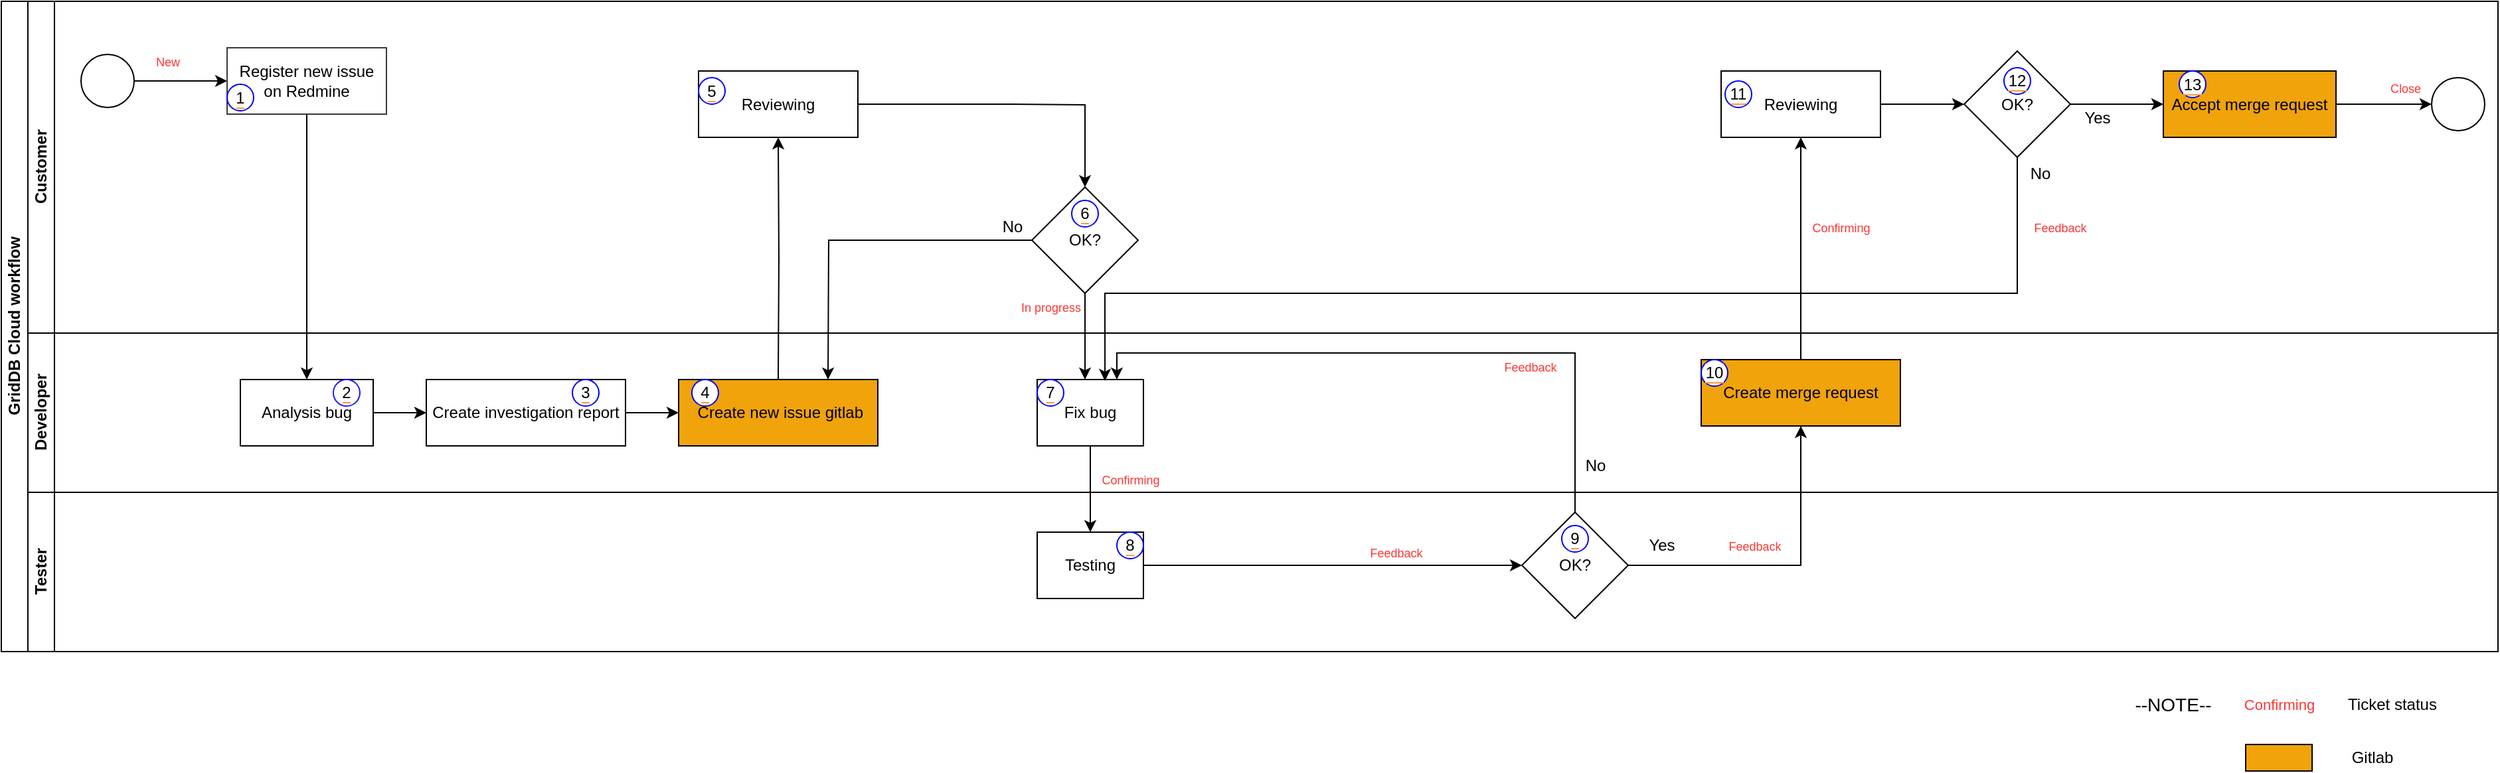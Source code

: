 <mxfile version="14.4.3" type="github">
  <diagram id="prtHgNgQTEPvFCAcTncT" name="Page-1">
    <mxGraphModel dx="1422" dy="794" grid="1" gridSize="10" guides="1" tooltips="1" connect="1" arrows="1" fold="1" page="1" pageScale="1" pageWidth="827" pageHeight="1169" math="0" shadow="0">
      <root>
        <mxCell id="0" />
        <mxCell id="1" parent="0" />
        <mxCell id="dNxyNK7c78bLwvsdeMH5-19" value="GridDB Cloud workflow" style="swimlane;html=1;childLayout=stackLayout;resizeParent=1;resizeParentMax=0;horizontal=0;startSize=20;horizontalStack=0;" parent="1" vertex="1">
          <mxGeometry x="120" y="120" width="1880" height="490" as="geometry" />
        </mxCell>
        <mxCell id="dNxyNK7c78bLwvsdeMH5-38" style="edgeStyle=orthogonalEdgeStyle;rounded=0;orthogonalLoop=1;jettySize=auto;html=1;endArrow=classic;endFill=1;" parent="dNxyNK7c78bLwvsdeMH5-19" edge="1">
          <mxGeometry relative="1" as="geometry">
            <Array as="points">
              <mxPoint x="180" y="340" />
              <mxPoint x="400" y="340" />
            </Array>
            <mxPoint x="180" y="210" as="sourcePoint" />
          </mxGeometry>
        </mxCell>
        <mxCell id="7Ez9JlqMwkRRpGyR5oRL-40" style="edgeStyle=orthogonalEdgeStyle;rounded=0;orthogonalLoop=1;jettySize=auto;html=1;exitX=0;exitY=0.5;exitDx=0;exitDy=0;entryX=0.75;entryY=0;entryDx=0;entryDy=0;" parent="dNxyNK7c78bLwvsdeMH5-19" source="7Ez9JlqMwkRRpGyR5oRL-3" edge="1">
          <mxGeometry relative="1" as="geometry">
            <mxPoint x="622.5" y="285" as="targetPoint" />
          </mxGeometry>
        </mxCell>
        <mxCell id="7Ez9JlqMwkRRpGyR5oRL-41" style="edgeStyle=orthogonalEdgeStyle;rounded=0;orthogonalLoop=1;jettySize=auto;html=1;exitX=0.5;exitY=1;exitDx=0;exitDy=0;entryX=0.5;entryY=0;entryDx=0;entryDy=0;" parent="dNxyNK7c78bLwvsdeMH5-19" source="7Ez9JlqMwkRRpGyR5oRL-3" edge="1">
          <mxGeometry relative="1" as="geometry">
            <mxPoint x="816" y="285" as="targetPoint" />
          </mxGeometry>
        </mxCell>
        <mxCell id="7Ez9JlqMwkRRpGyR5oRL-43" style="edgeStyle=orthogonalEdgeStyle;rounded=0;orthogonalLoop=1;jettySize=auto;html=1;exitX=0.5;exitY=0;exitDx=0;exitDy=0;entryX=0.5;entryY=1;entryDx=0;entryDy=0;" parent="dNxyNK7c78bLwvsdeMH5-19" target="7Ez9JlqMwkRRpGyR5oRL-2" edge="1">
          <mxGeometry relative="1" as="geometry">
            <mxPoint x="585" y="285" as="sourcePoint" />
          </mxGeometry>
        </mxCell>
        <mxCell id="7Ez9JlqMwkRRpGyR5oRL-44" style="edgeStyle=orthogonalEdgeStyle;rounded=0;orthogonalLoop=1;jettySize=auto;html=1;exitX=0.5;exitY=1;exitDx=0;exitDy=0;" parent="dNxyNK7c78bLwvsdeMH5-19" source="7Ez9JlqMwkRRpGyR5oRL-11" edge="1">
          <mxGeometry relative="1" as="geometry">
            <mxPoint x="230" y="285" as="targetPoint" />
          </mxGeometry>
        </mxCell>
        <mxCell id="dNxyNK7c78bLwvsdeMH5-20" value="Customer" style="swimlane;html=1;startSize=20;horizontal=0;" parent="dNxyNK7c78bLwvsdeMH5-19" vertex="1">
          <mxGeometry x="20" width="1860" height="250" as="geometry" />
        </mxCell>
        <mxCell id="7Ez9JlqMwkRRpGyR5oRL-3" value="OK?" style="rhombus;whiteSpace=wrap;html=1;" parent="dNxyNK7c78bLwvsdeMH5-20" vertex="1">
          <mxGeometry x="756" y="140" width="80" height="80" as="geometry" />
        </mxCell>
        <mxCell id="7Ez9JlqMwkRRpGyR5oRL-21" value="&lt;font color=&quot;#000000&quot; style=&quot;background-color: rgb(255 , 255 , 255)&quot;&gt;6&lt;/font&gt;" style="ellipse;whiteSpace=wrap;html=1;aspect=fixed;labelBackgroundColor=#FF9933;fontColor=#CC6600;strokeColor=#0000FF;fillColor=#FFFFFF;" parent="dNxyNK7c78bLwvsdeMH5-20" vertex="1">
          <mxGeometry x="786" y="150" width="20" height="20" as="geometry" />
        </mxCell>
        <mxCell id="7Ez9JlqMwkRRpGyR5oRL-47" style="edgeStyle=orthogonalEdgeStyle;rounded=0;orthogonalLoop=1;jettySize=auto;html=1;exitX=1;exitY=0.5;exitDx=0;exitDy=0;entryX=0;entryY=0.5;entryDx=0;entryDy=0;" parent="dNxyNK7c78bLwvsdeMH5-20" source="dNxyNK7c78bLwvsdeMH5-23" target="7Ez9JlqMwkRRpGyR5oRL-11" edge="1">
          <mxGeometry relative="1" as="geometry" />
        </mxCell>
        <mxCell id="dNxyNK7c78bLwvsdeMH5-23" value="" style="ellipse;whiteSpace=wrap;html=1;" parent="dNxyNK7c78bLwvsdeMH5-20" vertex="1">
          <mxGeometry x="40" y="40" width="40" height="40" as="geometry" />
        </mxCell>
        <mxCell id="7Ez9JlqMwkRRpGyR5oRL-2" value="Reviewing" style="rounded=0;whiteSpace=wrap;html=1;fontFamily=Helvetica;fontSize=12;fontColor=#000000;align=center;" parent="dNxyNK7c78bLwvsdeMH5-20" vertex="1">
          <mxGeometry x="505" y="52.5" width="120" height="50" as="geometry" />
        </mxCell>
        <mxCell id="7Ez9JlqMwkRRpGyR5oRL-4" value="No" style="text;html=1;align=center;verticalAlign=middle;resizable=0;points=[];autosize=1;" parent="dNxyNK7c78bLwvsdeMH5-20" vertex="1">
          <mxGeometry x="726" y="160" width="30" height="20" as="geometry" />
        </mxCell>
        <mxCell id="7Ez9JlqMwkRRpGyR5oRL-6" value="Reviewing" style="rounded=0;whiteSpace=wrap;html=1;fontFamily=Helvetica;fontSize=12;fontColor=#000000;align=center;" parent="dNxyNK7c78bLwvsdeMH5-20" vertex="1">
          <mxGeometry x="1275" y="52.5" width="120" height="50" as="geometry" />
        </mxCell>
        <mxCell id="7Ez9JlqMwkRRpGyR5oRL-7" style="edgeStyle=orthogonalEdgeStyle;rounded=0;orthogonalLoop=1;jettySize=auto;html=1;exitX=1;exitY=0.5;exitDx=0;exitDy=0;entryX=0;entryY=0.5;entryDx=0;entryDy=0;" parent="dNxyNK7c78bLwvsdeMH5-20" source="7Ez9JlqMwkRRpGyR5oRL-8" target="7Ez9JlqMwkRRpGyR5oRL-18" edge="1">
          <mxGeometry relative="1" as="geometry">
            <mxPoint x="1588" y="92.5" as="targetPoint" />
          </mxGeometry>
        </mxCell>
        <mxCell id="7Ez9JlqMwkRRpGyR5oRL-8" value="OK?" style="rhombus;whiteSpace=wrap;html=1;" parent="dNxyNK7c78bLwvsdeMH5-20" vertex="1">
          <mxGeometry x="1458" y="37.5" width="80" height="80" as="geometry" />
        </mxCell>
        <mxCell id="7Ez9JlqMwkRRpGyR5oRL-5" style="edgeStyle=orthogonalEdgeStyle;rounded=0;orthogonalLoop=1;jettySize=auto;html=1;exitX=1;exitY=0.5;exitDx=0;exitDy=0;entryX=0;entryY=0.5;entryDx=0;entryDy=0;" parent="dNxyNK7c78bLwvsdeMH5-20" source="7Ez9JlqMwkRRpGyR5oRL-6" target="7Ez9JlqMwkRRpGyR5oRL-8" edge="1">
          <mxGeometry relative="1" as="geometry" />
        </mxCell>
        <mxCell id="7Ez9JlqMwkRRpGyR5oRL-9" value="Yes" style="text;html=1;align=center;verticalAlign=middle;resizable=0;points=[];autosize=1;" parent="dNxyNK7c78bLwvsdeMH5-20" vertex="1">
          <mxGeometry x="1538" y="77.5" width="40" height="20" as="geometry" />
        </mxCell>
        <mxCell id="7Ez9JlqMwkRRpGyR5oRL-10" value="&lt;font style=&quot;font-size: 9px&quot; color=&quot;#ff3333&quot;&gt;Close&lt;/font&gt;" style="text;html=1;align=center;verticalAlign=middle;resizable=0;points=[];autosize=1;" parent="dNxyNK7c78bLwvsdeMH5-20" vertex="1">
          <mxGeometry x="1770" y="55" width="40" height="20" as="geometry" />
        </mxCell>
        <mxCell id="7Ez9JlqMwkRRpGyR5oRL-11" value="Register new issue on Redmine" style="rounded=0;whiteSpace=wrap;html=1;fontFamily=Helvetica;fontSize=12;align=center;strokeColor=#36393d;fillColor=#FFFFFF;" parent="dNxyNK7c78bLwvsdeMH5-20" vertex="1">
          <mxGeometry x="150" y="35" width="120" height="50" as="geometry" />
        </mxCell>
        <mxCell id="7Ez9JlqMwkRRpGyR5oRL-12" value="&lt;font style=&quot;font-size: 9px&quot; color=&quot;#ff3333&quot;&gt;New&lt;/font&gt;" style="text;html=1;align=center;verticalAlign=middle;resizable=0;points=[];autosize=1;" parent="dNxyNK7c78bLwvsdeMH5-20" vertex="1">
          <mxGeometry x="90" y="35" width="30" height="20" as="geometry" />
        </mxCell>
        <mxCell id="7Ez9JlqMwkRRpGyR5oRL-14" value="" style="ellipse;whiteSpace=wrap;html=1;" parent="dNxyNK7c78bLwvsdeMH5-20" vertex="1">
          <mxGeometry x="1810" y="57.5" width="40" height="40" as="geometry" />
        </mxCell>
        <mxCell id="7Ez9JlqMwkRRpGyR5oRL-76" style="edgeStyle=orthogonalEdgeStyle;rounded=0;orthogonalLoop=1;jettySize=auto;html=1;exitX=1;exitY=0.5;exitDx=0;exitDy=0;entryX=0;entryY=0.5;entryDx=0;entryDy=0;" parent="dNxyNK7c78bLwvsdeMH5-20" source="7Ez9JlqMwkRRpGyR5oRL-18" target="7Ez9JlqMwkRRpGyR5oRL-14" edge="1">
          <mxGeometry relative="1" as="geometry" />
        </mxCell>
        <mxCell id="7Ez9JlqMwkRRpGyR5oRL-18" value="Accept merge request" style="rounded=0;whiteSpace=wrap;html=1;fontFamily=Helvetica;fontSize=12;fontColor=#000000;align=center;fillColor=#F0A30A;" parent="dNxyNK7c78bLwvsdeMH5-20" vertex="1">
          <mxGeometry x="1608" y="52.5" width="130" height="50" as="geometry" />
        </mxCell>
        <mxCell id="7Ez9JlqMwkRRpGyR5oRL-19" value="&lt;font color=&quot;#000000&quot; style=&quot;background-color: rgb(255 , 255 , 255)&quot;&gt;1&lt;/font&gt;" style="ellipse;whiteSpace=wrap;html=1;aspect=fixed;labelBackgroundColor=#FF9933;fontColor=#CC6600;strokeColor=#0000FF;fillColor=#FFFFFF;" parent="dNxyNK7c78bLwvsdeMH5-20" vertex="1">
          <mxGeometry x="150" y="62.5" width="20" height="20" as="geometry" />
        </mxCell>
        <mxCell id="7Ez9JlqMwkRRpGyR5oRL-20" value="&lt;font color=&quot;#000000&quot; style=&quot;background-color: rgb(255 , 255 , 255)&quot;&gt;5&lt;/font&gt;" style="ellipse;whiteSpace=wrap;html=1;aspect=fixed;labelBackgroundColor=#FF9933;fontColor=#CC6600;strokeColor=#0000FF;fillColor=#FFFFFF;" parent="dNxyNK7c78bLwvsdeMH5-20" vertex="1">
          <mxGeometry x="505" y="57.5" width="20" height="20" as="geometry" />
        </mxCell>
        <mxCell id="7Ez9JlqMwkRRpGyR5oRL-22" value="&lt;font color=&quot;#000000&quot; style=&quot;background-color: rgb(255 , 255 , 255)&quot;&gt;11&lt;/font&gt;" style="ellipse;whiteSpace=wrap;html=1;aspect=fixed;labelBackgroundColor=#FF9933;fontColor=#CC6600;strokeColor=#0000FF;fillColor=#FFFFFF;" parent="dNxyNK7c78bLwvsdeMH5-20" vertex="1">
          <mxGeometry x="1278" y="60" width="20" height="20" as="geometry" />
        </mxCell>
        <mxCell id="7Ez9JlqMwkRRpGyR5oRL-23" value="&lt;font color=&quot;#000000&quot; style=&quot;background-color: rgb(255 , 255 , 255)&quot;&gt;12&lt;/font&gt;" style="ellipse;whiteSpace=wrap;html=1;aspect=fixed;labelBackgroundColor=#FF9933;fontColor=#CC6600;strokeColor=#0000FF;fillColor=#FFFFFF;" parent="dNxyNK7c78bLwvsdeMH5-20" vertex="1">
          <mxGeometry x="1488" y="50" width="20" height="20" as="geometry" />
        </mxCell>
        <mxCell id="7Ez9JlqMwkRRpGyR5oRL-24" value="&lt;font color=&quot;#000000&quot; style=&quot;background-color: rgb(255 , 255 , 255)&quot;&gt;13&lt;/font&gt;" style="ellipse;whiteSpace=wrap;html=1;aspect=fixed;labelBackgroundColor=#FF9933;fontColor=#CC6600;strokeColor=#0000FF;fillColor=#FFFFFF;" parent="dNxyNK7c78bLwvsdeMH5-20" vertex="1">
          <mxGeometry x="1620" y="52.5" width="20" height="20" as="geometry" />
        </mxCell>
        <mxCell id="7Ez9JlqMwkRRpGyR5oRL-1" style="edgeStyle=orthogonalEdgeStyle;rounded=0;orthogonalLoop=1;jettySize=auto;html=1;exitX=1;exitY=0.5;exitDx=0;exitDy=0;fontColor=#CC6600;" parent="dNxyNK7c78bLwvsdeMH5-20" source="7Ez9JlqMwkRRpGyR5oRL-2" edge="1">
          <mxGeometry relative="1" as="geometry">
            <Array as="points">
              <mxPoint x="736" y="78" />
              <mxPoint x="796" y="78" />
            </Array>
            <mxPoint x="796" y="140" as="targetPoint" />
          </mxGeometry>
        </mxCell>
        <mxCell id="7Ez9JlqMwkRRpGyR5oRL-80" value="No" style="text;html=1;align=center;verticalAlign=middle;resizable=0;points=[];autosize=1;" parent="dNxyNK7c78bLwvsdeMH5-20" vertex="1">
          <mxGeometry x="1500" y="120" width="30" height="20" as="geometry" />
        </mxCell>
        <mxCell id="7Ez9JlqMwkRRpGyR5oRL-83" value="&lt;font style=&quot;font-size: 9px&quot; color=&quot;#ff3333&quot;&gt;In progress&lt;/font&gt;" style="text;html=1;align=center;verticalAlign=middle;resizable=0;points=[];autosize=1;" parent="dNxyNK7c78bLwvsdeMH5-20" vertex="1">
          <mxGeometry x="740" y="220" width="60" height="20" as="geometry" />
        </mxCell>
        <mxCell id="7Ez9JlqMwkRRpGyR5oRL-85" value="&lt;font style=&quot;font-size: 9px&quot; color=&quot;#ff3333&quot;&gt;Confirming&lt;/font&gt;" style="text;html=1;align=center;verticalAlign=middle;resizable=0;points=[];autosize=1;" parent="dNxyNK7c78bLwvsdeMH5-20" vertex="1">
          <mxGeometry x="1335" y="160" width="60" height="20" as="geometry" />
        </mxCell>
        <mxCell id="7Ez9JlqMwkRRpGyR5oRL-87" value="&lt;font style=&quot;font-size: 9px&quot; color=&quot;#ff3333&quot;&gt;Feedback&lt;/font&gt;" style="text;html=1;align=center;verticalAlign=middle;resizable=0;points=[];autosize=1;" parent="dNxyNK7c78bLwvsdeMH5-20" vertex="1">
          <mxGeometry x="1500" y="160" width="60" height="20" as="geometry" />
        </mxCell>
        <mxCell id="dNxyNK7c78bLwvsdeMH5-21" value="Developer" style="swimlane;html=1;startSize=20;horizontal=0;" parent="dNxyNK7c78bLwvsdeMH5-19" vertex="1">
          <mxGeometry x="20" y="250" width="1860" height="120" as="geometry" />
        </mxCell>
        <mxCell id="7Ez9JlqMwkRRpGyR5oRL-55" value="&amp;nbsp;Create new issue gitlab" style="rounded=0;whiteSpace=wrap;html=1;fontFamily=Helvetica;fontSize=12;fontColor=#000000;align=center;fillColor=#F0A30A;" parent="dNxyNK7c78bLwvsdeMH5-21" vertex="1">
          <mxGeometry x="490" y="35" width="150" height="50" as="geometry" />
        </mxCell>
        <mxCell id="7Ez9JlqMwkRRpGyR5oRL-57" value="Fix bug" style="rounded=0;whiteSpace=wrap;html=1;fontFamily=Helvetica;fontSize=12;fontColor=#000000;align=center;" parent="dNxyNK7c78bLwvsdeMH5-21" vertex="1">
          <mxGeometry x="760" y="35" width="80" height="50" as="geometry" />
        </mxCell>
        <mxCell id="7Ez9JlqMwkRRpGyR5oRL-59" value="Analysis bug" style="rounded=0;whiteSpace=wrap;html=1;fontFamily=Helvetica;fontSize=12;fontColor=#000000;align=center;" parent="dNxyNK7c78bLwvsdeMH5-21" vertex="1">
          <mxGeometry x="160" y="35" width="100" height="50" as="geometry" />
        </mxCell>
        <mxCell id="7Ez9JlqMwkRRpGyR5oRL-60" style="edgeStyle=orthogonalEdgeStyle;rounded=0;orthogonalLoop=1;jettySize=auto;html=1;exitX=1;exitY=0.5;exitDx=0;exitDy=0;fontColor=#000000;" parent="dNxyNK7c78bLwvsdeMH5-21" source="7Ez9JlqMwkRRpGyR5oRL-61" target="7Ez9JlqMwkRRpGyR5oRL-55" edge="1">
          <mxGeometry relative="1" as="geometry" />
        </mxCell>
        <mxCell id="7Ez9JlqMwkRRpGyR5oRL-61" value="Create investigation report" style="rounded=0;whiteSpace=wrap;html=1;fontFamily=Helvetica;fontSize=12;fontColor=#000000;align=center;" parent="dNxyNK7c78bLwvsdeMH5-21" vertex="1">
          <mxGeometry x="300" y="35" width="150" height="50" as="geometry" />
        </mxCell>
        <mxCell id="7Ez9JlqMwkRRpGyR5oRL-58" style="edgeStyle=orthogonalEdgeStyle;rounded=0;orthogonalLoop=1;jettySize=auto;html=1;exitX=1;exitY=0.5;exitDx=0;exitDy=0;entryX=0;entryY=0.5;entryDx=0;entryDy=0;fontColor=#000000;" parent="dNxyNK7c78bLwvsdeMH5-21" source="7Ez9JlqMwkRRpGyR5oRL-59" target="7Ez9JlqMwkRRpGyR5oRL-61" edge="1">
          <mxGeometry relative="1" as="geometry" />
        </mxCell>
        <mxCell id="7Ez9JlqMwkRRpGyR5oRL-62" value="Create merge request" style="rounded=0;whiteSpace=wrap;html=1;fontFamily=Helvetica;fontSize=12;fontColor=#000000;align=center;fillColor=#F0A30A;" parent="dNxyNK7c78bLwvsdeMH5-21" vertex="1">
          <mxGeometry x="1260" y="20" width="150" height="50" as="geometry" />
        </mxCell>
        <mxCell id="7Ez9JlqMwkRRpGyR5oRL-64" value="&lt;font color=&quot;#000000&quot; style=&quot;background-color: rgb(255 , 255 , 255)&quot;&gt;2&lt;/font&gt;" style="ellipse;whiteSpace=wrap;html=1;aspect=fixed;labelBackgroundColor=#FF9933;fontColor=#CC6600;strokeColor=#0000FF;fillColor=#FFFFFF;opacity=90;" parent="dNxyNK7c78bLwvsdeMH5-21" vertex="1">
          <mxGeometry x="230" y="35" width="20" height="20" as="geometry" />
        </mxCell>
        <mxCell id="7Ez9JlqMwkRRpGyR5oRL-65" value="&lt;font color=&quot;#000000&quot; style=&quot;background-color: rgb(255 , 255 , 255)&quot;&gt;3&lt;/font&gt;" style="ellipse;whiteSpace=wrap;html=1;aspect=fixed;labelBackgroundColor=#FF9933;fontColor=#CC6600;strokeColor=#0000FF;fillColor=#FFFFFF;" parent="dNxyNK7c78bLwvsdeMH5-21" vertex="1">
          <mxGeometry x="410" y="35" width="20" height="20" as="geometry" />
        </mxCell>
        <mxCell id="7Ez9JlqMwkRRpGyR5oRL-67" value="&lt;font color=&quot;#000000&quot; style=&quot;background-color: rgb(255 , 255 , 255)&quot;&gt;4&lt;/font&gt;" style="ellipse;whiteSpace=wrap;html=1;aspect=fixed;labelBackgroundColor=#FF9933;fontColor=#CC6600;strokeColor=#0000FF;fillColor=#FFFFFF;" parent="dNxyNK7c78bLwvsdeMH5-21" vertex="1">
          <mxGeometry x="500" y="35" width="20" height="20" as="geometry" />
        </mxCell>
        <mxCell id="7Ez9JlqMwkRRpGyR5oRL-68" value="&lt;font color=&quot;#000000&quot; style=&quot;background-color: rgb(255 , 255 , 255)&quot;&gt;7&lt;/font&gt;" style="ellipse;whiteSpace=wrap;html=1;aspect=fixed;labelBackgroundColor=#FF9933;fontColor=#CC6600;strokeColor=#0000FF;fillColor=#FFFFFF;" parent="dNxyNK7c78bLwvsdeMH5-21" vertex="1">
          <mxGeometry x="760" y="35" width="20" height="20" as="geometry" />
        </mxCell>
        <mxCell id="7Ez9JlqMwkRRpGyR5oRL-69" value="&lt;font color=&quot;#000000&quot; style=&quot;background-color: rgb(255 , 255 , 255)&quot;&gt;10&lt;/font&gt;" style="ellipse;whiteSpace=wrap;html=1;aspect=fixed;labelBackgroundColor=#FF9933;fontColor=#CC6600;strokeColor=#0000FF;fillColor=#FFFFFF;" parent="dNxyNK7c78bLwvsdeMH5-21" vertex="1">
          <mxGeometry x="1260" y="20" width="20" height="20" as="geometry" />
        </mxCell>
        <mxCell id="7Ez9JlqMwkRRpGyR5oRL-79" value="No" style="text;html=1;align=center;verticalAlign=middle;resizable=0;points=[];autosize=1;" parent="dNxyNK7c78bLwvsdeMH5-21" vertex="1">
          <mxGeometry x="1165" y="90" width="30" height="20" as="geometry" />
        </mxCell>
        <mxCell id="7Ez9JlqMwkRRpGyR5oRL-13" value="&lt;font style=&quot;font-size: 9px&quot; color=&quot;#ff3333&quot;&gt;Confirming&lt;/font&gt;" style="text;html=1;align=center;verticalAlign=middle;resizable=0;points=[];autosize=1;" parent="dNxyNK7c78bLwvsdeMH5-21" vertex="1">
          <mxGeometry x="800" y="100" width="60" height="20" as="geometry" />
        </mxCell>
        <mxCell id="7Ez9JlqMwkRRpGyR5oRL-15" value="&lt;font style=&quot;font-size: 9px&quot; color=&quot;#ff3333&quot;&gt;Feedback&lt;/font&gt;" style="text;html=1;align=center;verticalAlign=middle;resizable=0;points=[];autosize=1;" parent="dNxyNK7c78bLwvsdeMH5-21" vertex="1">
          <mxGeometry x="1101" y="15" width="60" height="20" as="geometry" />
        </mxCell>
        <mxCell id="dNxyNK7c78bLwvsdeMH5-22" value="Tester" style="swimlane;html=1;startSize=20;horizontal=0;" parent="dNxyNK7c78bLwvsdeMH5-19" vertex="1">
          <mxGeometry x="20" y="370" width="1860" height="120" as="geometry" />
        </mxCell>
        <mxCell id="7Ez9JlqMwkRRpGyR5oRL-48" value="OK?" style="rhombus;whiteSpace=wrap;html=1;" parent="dNxyNK7c78bLwvsdeMH5-22" vertex="1">
          <mxGeometry x="1125" y="15" width="80" height="80" as="geometry" />
        </mxCell>
        <mxCell id="7Ez9JlqMwkRRpGyR5oRL-49" value="&lt;font style=&quot;font-size: 9px&quot; color=&quot;#ff3333&quot;&gt;Feedback&lt;/font&gt;" style="text;html=1;align=center;verticalAlign=middle;resizable=0;points=[];autosize=1;" parent="dNxyNK7c78bLwvsdeMH5-22" vertex="1">
          <mxGeometry x="1000" y="35" width="60" height="20" as="geometry" />
        </mxCell>
        <mxCell id="7Ez9JlqMwkRRpGyR5oRL-50" style="edgeStyle=orthogonalEdgeStyle;rounded=0;orthogonalLoop=1;jettySize=auto;html=1;exitX=1;exitY=0.5;exitDx=0;exitDy=0;entryX=0;entryY=0.5;entryDx=0;entryDy=0;fontColor=#CC6600;" parent="dNxyNK7c78bLwvsdeMH5-22" source="7Ez9JlqMwkRRpGyR5oRL-51" target="7Ez9JlqMwkRRpGyR5oRL-48" edge="1">
          <mxGeometry relative="1" as="geometry" />
        </mxCell>
        <mxCell id="7Ez9JlqMwkRRpGyR5oRL-51" value="Testing" style="rounded=0;whiteSpace=wrap;html=1;fontFamily=Helvetica;fontSize=12;fontColor=#000000;align=center;" parent="dNxyNK7c78bLwvsdeMH5-22" vertex="1">
          <mxGeometry x="760" y="30" width="80" height="50" as="geometry" />
        </mxCell>
        <mxCell id="7Ez9JlqMwkRRpGyR5oRL-52" value="&lt;font color=&quot;#000000&quot; style=&quot;background-color: rgb(255 , 255 , 255)&quot;&gt;9&lt;/font&gt;" style="ellipse;whiteSpace=wrap;html=1;aspect=fixed;labelBackgroundColor=#FF9933;fontColor=#CC6600;strokeColor=#0000FF;fillColor=#FFFFFF;" parent="dNxyNK7c78bLwvsdeMH5-22" vertex="1">
          <mxGeometry x="1155" y="25" width="20" height="20" as="geometry" />
        </mxCell>
        <mxCell id="7Ez9JlqMwkRRpGyR5oRL-53" value="&lt;font color=&quot;#000000&quot; style=&quot;background-color: rgb(255 , 255 , 255)&quot;&gt;8&lt;/font&gt;" style="ellipse;whiteSpace=wrap;html=1;aspect=fixed;labelBackgroundColor=#FF9933;fontColor=#CC6600;strokeColor=#0000FF;fillColor=#FFFFFF;" parent="dNxyNK7c78bLwvsdeMH5-22" vertex="1">
          <mxGeometry x="820" y="30" width="20" height="20" as="geometry" />
        </mxCell>
        <mxCell id="7Ez9JlqMwkRRpGyR5oRL-54" value="Yes" style="text;html=1;align=center;verticalAlign=middle;resizable=0;points=[];autosize=1;" parent="dNxyNK7c78bLwvsdeMH5-22" vertex="1">
          <mxGeometry x="1210" y="30" width="40" height="20" as="geometry" />
        </mxCell>
        <mxCell id="7Ez9JlqMwkRRpGyR5oRL-84" value="&lt;font style=&quot;font-size: 9px&quot; color=&quot;#ff3333&quot;&gt;Feedback&lt;/font&gt;" style="text;html=1;align=center;verticalAlign=middle;resizable=0;points=[];autosize=1;" parent="dNxyNK7c78bLwvsdeMH5-22" vertex="1">
          <mxGeometry x="1270" y="30" width="60" height="20" as="geometry" />
        </mxCell>
        <mxCell id="7Ez9JlqMwkRRpGyR5oRL-73" style="edgeStyle=orthogonalEdgeStyle;rounded=0;orthogonalLoop=1;jettySize=auto;html=1;exitX=1;exitY=0.5;exitDx=0;exitDy=0;entryX=0.5;entryY=1;entryDx=0;entryDy=0;" parent="dNxyNK7c78bLwvsdeMH5-19" source="7Ez9JlqMwkRRpGyR5oRL-48" target="7Ez9JlqMwkRRpGyR5oRL-62" edge="1">
          <mxGeometry relative="1" as="geometry" />
        </mxCell>
        <mxCell id="7Ez9JlqMwkRRpGyR5oRL-75" style="edgeStyle=orthogonalEdgeStyle;rounded=0;orthogonalLoop=1;jettySize=auto;html=1;exitX=0.5;exitY=0;exitDx=0;exitDy=0;entryX=0.75;entryY=0;entryDx=0;entryDy=0;" parent="dNxyNK7c78bLwvsdeMH5-19" source="7Ez9JlqMwkRRpGyR5oRL-48" target="7Ez9JlqMwkRRpGyR5oRL-57" edge="1">
          <mxGeometry relative="1" as="geometry" />
        </mxCell>
        <mxCell id="7Ez9JlqMwkRRpGyR5oRL-78" style="edgeStyle=orthogonalEdgeStyle;rounded=0;orthogonalLoop=1;jettySize=auto;html=1;exitX=0.5;exitY=1;exitDx=0;exitDy=0;entryX=0.638;entryY=0.02;entryDx=0;entryDy=0;entryPerimeter=0;" parent="dNxyNK7c78bLwvsdeMH5-19" source="7Ez9JlqMwkRRpGyR5oRL-8" target="7Ez9JlqMwkRRpGyR5oRL-57" edge="1">
          <mxGeometry relative="1" as="geometry">
            <mxPoint x="880" y="310" as="targetPoint" />
            <Array as="points">
              <mxPoint x="1518" y="220" />
              <mxPoint x="831" y="220" />
            </Array>
          </mxGeometry>
        </mxCell>
        <mxCell id="7Ez9JlqMwkRRpGyR5oRL-82" style="edgeStyle=orthogonalEdgeStyle;rounded=0;orthogonalLoop=1;jettySize=auto;html=1;exitX=0.5;exitY=0;exitDx=0;exitDy=0;entryX=0.5;entryY=1;entryDx=0;entryDy=0;" parent="dNxyNK7c78bLwvsdeMH5-19" source="7Ez9JlqMwkRRpGyR5oRL-62" target="7Ez9JlqMwkRRpGyR5oRL-6" edge="1">
          <mxGeometry relative="1" as="geometry" />
        </mxCell>
        <mxCell id="_R2t6vXJeIPvffAA4Gln-1" style="edgeStyle=orthogonalEdgeStyle;rounded=0;orthogonalLoop=1;jettySize=auto;html=1;exitX=0.5;exitY=1;exitDx=0;exitDy=0;entryX=0.5;entryY=0;entryDx=0;entryDy=0;" parent="dNxyNK7c78bLwvsdeMH5-19" source="7Ez9JlqMwkRRpGyR5oRL-57" target="7Ez9JlqMwkRRpGyR5oRL-51" edge="1">
          <mxGeometry relative="1" as="geometry" />
        </mxCell>
        <mxCell id="7Ez9JlqMwkRRpGyR5oRL-88" value="&lt;font style=&quot;font-size: 11px&quot; color=&quot;#ff3333&quot;&gt;Confirming&lt;/font&gt;" style="text;html=1;align=center;verticalAlign=middle;resizable=0;points=[];autosize=1;" parent="1" vertex="1">
          <mxGeometry x="1800" y="640" width="70" height="20" as="geometry" />
        </mxCell>
        <mxCell id="7Ez9JlqMwkRRpGyR5oRL-89" value="Ticket status" style="text;html=1;align=center;verticalAlign=middle;resizable=0;points=[];autosize=1;" parent="1" vertex="1">
          <mxGeometry x="1880" y="640" width="80" height="20" as="geometry" />
        </mxCell>
        <mxCell id="7Ez9JlqMwkRRpGyR5oRL-90" value="" style="rounded=0;whiteSpace=wrap;html=1;fontFamily=Helvetica;fontSize=12;fontColor=#000000;align=center;fillColor=#F0A30A;" parent="1" vertex="1">
          <mxGeometry x="1810" y="680" width="50" height="20" as="geometry" />
        </mxCell>
        <mxCell id="7Ez9JlqMwkRRpGyR5oRL-91" value="Gitlab" style="text;html=1;align=center;verticalAlign=middle;resizable=0;points=[];autosize=1;" parent="1" vertex="1">
          <mxGeometry x="1880" y="680" width="50" height="20" as="geometry" />
        </mxCell>
        <mxCell id="7Ez9JlqMwkRRpGyR5oRL-92" value="&lt;font style=&quot;font-size: 14px&quot;&gt;--NOTE--&lt;/font&gt;" style="text;html=1;align=center;verticalAlign=middle;resizable=0;points=[];autosize=1;" parent="1" vertex="1">
          <mxGeometry x="1720" y="640" width="70" height="20" as="geometry" />
        </mxCell>
      </root>
    </mxGraphModel>
  </diagram>
</mxfile>
